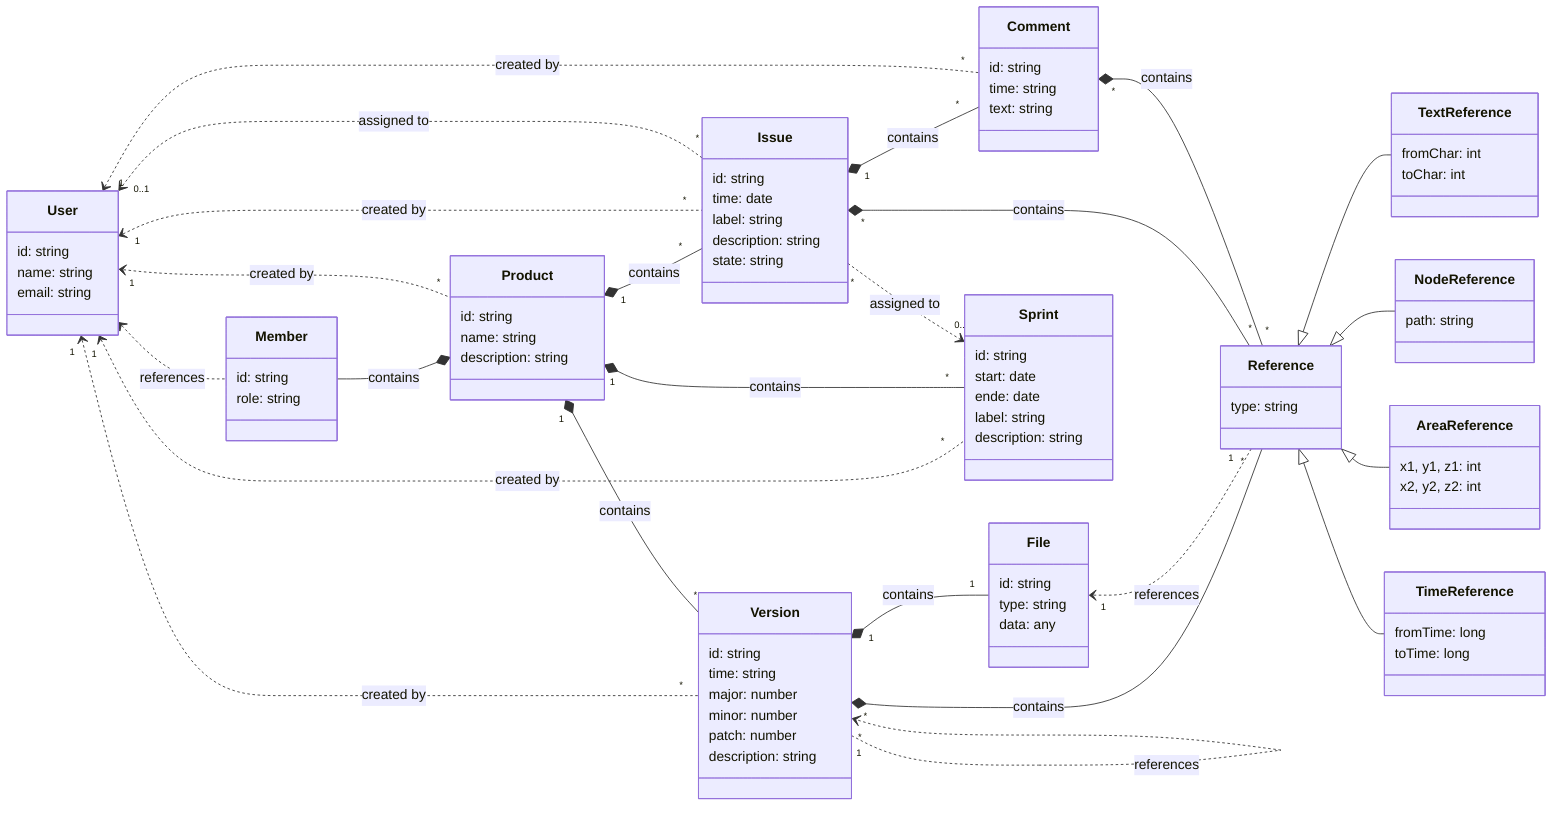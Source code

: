 classDiagram
    direction LR

    class User {
        id: string
        name: string
        email: string
    }
    class Product {
        id: string
        name: string
        description: string
    }
    class Member {
        id: string
        role: string
    }
    class Version {
        id: string
        time: string
        major: number
        minor: number
        patch: number
        description: string
    }
    class File {
        id: string
        type: string
        data: any
    }
    class Reference {
        type: string
    }
    class Issue {
        id: string
        time: date
        label: string
        description: string
        state: string
    }
    class Comment {
        id: string
        time: string
        text: string
    }
    class Sprint {
        id: string
        start: date
        ende: date
        label: string
        description: string
    }

    User <.. Member : references
    Member --* Product : contains

    Issue "1" *-- "*" Comment : contains
    Product "1" *-- "*" Issue : contains

    User "1" <.. "*" Product : created by
    User "1" <.. "*" Version : created by
    User "1" <.. "*" Issue : created by
    User "1" <.. "*" Comment : created by
    User "1" <.. "*" Sprint : created by
    
    Product "1" *-- "*" Version : contains
    Product "1" *-- "*" Sprint : contains
    
    Version "1" *-- "1" File : contains
    Version "1" ..> "*" Version : references
    Version "*" *-- "*" Reference : contains
    File  "1" <.. "1" Reference : references
    
    Issue "*" ..> "0..1" Sprint : assigned to
    Issue "*" ..> "0..1" User : assigned to
    Issue "*" *-- "*" Reference : contains
    Comment "*" *-- "*" Reference : contains

    Reference <|-- TextReference
    Reference <|-- NodeReference
    Reference <|-- AreaReference
    Reference <|-- TimeReference

    class TextReference {
        fromChar: int
        toChar: int
    }
    class NodeReference {
        path: string
    }
    class AreaReference {
        x1, y1, z1: int
        x2, y2, z2: int
    }
    class TimeReference {
        fromTime: long
        toTime: long
    }